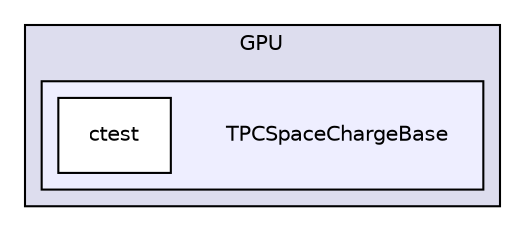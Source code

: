 digraph "/home/travis/build/AliceO2Group/AliceO2/GPU/TPCSpaceChargeBase" {
  bgcolor=transparent;
  compound=true
  node [ fontsize="10", fontname="Helvetica"];
  edge [ labelfontsize="10", labelfontname="Helvetica"];
  subgraph clusterdir_f511f1e9c03c071966ae594f00bbc5e0 {
    graph [ bgcolor="#ddddee", pencolor="black", label="GPU" fontname="Helvetica", fontsize="10", URL="dir_f511f1e9c03c071966ae594f00bbc5e0.html"]
  subgraph clusterdir_b6e85bae24327ddb72672a171c2687f3 {
    graph [ bgcolor="#eeeeff", pencolor="black", label="" URL="dir_b6e85bae24327ddb72672a171c2687f3.html"];
    dir_b6e85bae24327ddb72672a171c2687f3 [shape=plaintext label="TPCSpaceChargeBase"];
    dir_b35e76f95de4f60f00325aee69002900 [shape=box label="ctest" color="black" fillcolor="white" style="filled" URL="dir_b35e76f95de4f60f00325aee69002900.html"];
  }
  }
}
